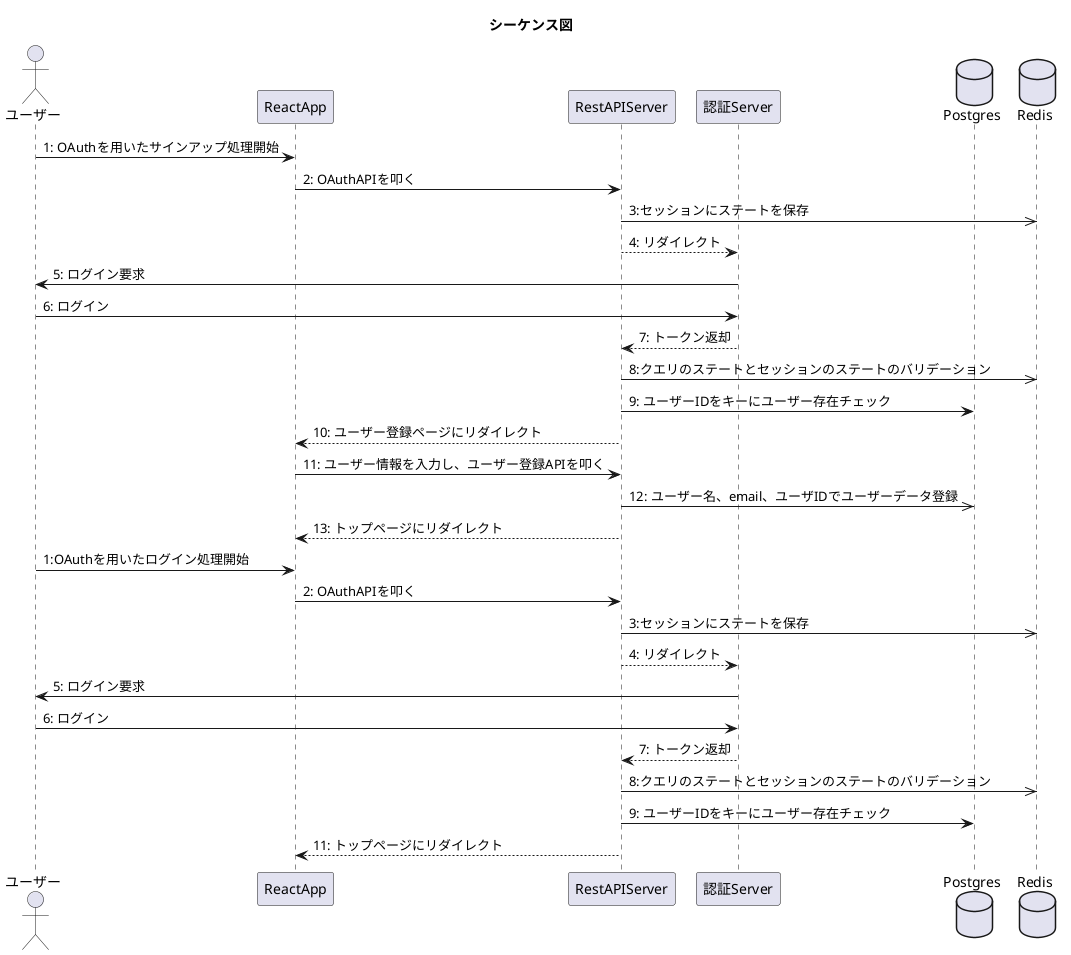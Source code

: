@startuml
title シーケンス図

actor ユーザー

participant ReactApp
participant RestAPIServer
participant 認証Server


database Postgres
database Redis

ユーザー -> ReactApp : 1: OAuthを用いたサインアップ処理開始
ReactApp -> RestAPIServer : 2: OAuthAPIを叩く
RestAPIServer ->> Redis : 3:セッションにステートを保存
RestAPIServer --> 認証Server : 4: リダイレクト
認証Server -> ユーザー : 5: ログイン要求
ユーザー -> 認証Server : 6: ログイン
認証Server --> RestAPIServer : 7: トークン返却
RestAPIServer ->> Redis : 8:クエリのステートとセッションのステートのバリデーション
RestAPIServer -> Postgres : 9: ユーザーIDをキーにユーザー存在チェック
RestAPIServer --> ReactApp : 10: ユーザー登録ページにリダイレクト
ReactApp -> RestAPIServer : 11: ユーザー情報を入力し、ユーザー登録APIを叩く
RestAPIServer ->> Postgres : 12: ユーザー名、email、ユーザIDでユーザーデータ登録
RestAPIServer --> ReactApp : 13: トップページにリダイレクト

ユーザー -> ReactApp : 1:OAuthを用いたログイン処理開始
ReactApp -> RestAPIServer : 2: OAuthAPIを叩く
RestAPIServer ->> Redis : 3:セッションにステートを保存
RestAPIServer --> 認証Server : 4: リダイレクト
認証Server -> ユーザー : 5: ログイン要求
ユーザー -> 認証Server : 6: ログイン
認証Server --> RestAPIServer : 7: トークン返却
RestAPIServer ->> Redis : 8:クエリのステートとセッションのステートのバリデーション
RestAPIServer -> Postgres : 9: ユーザーIDをキーにユーザー存在チェック
RestAPIServer --> ReactApp : 11: トップページにリダイレクト

@enduml
